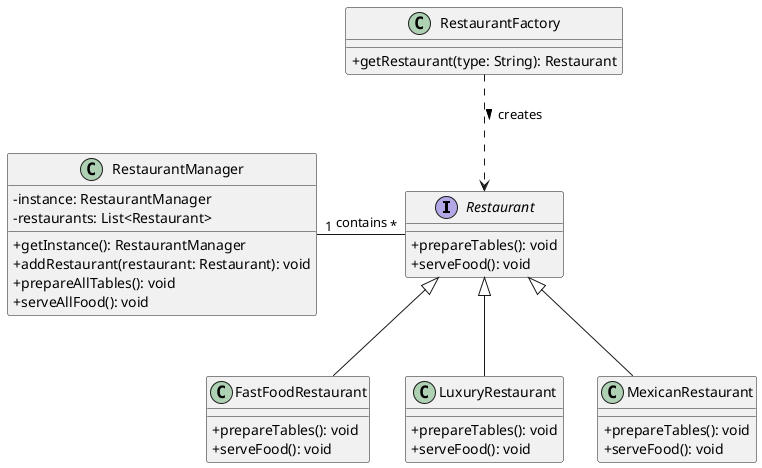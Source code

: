 @startuml
' Estilo de las clases
skinparam classAttributeIconSize 0

' Interfaz Restaurant
interface Restaurant {
    +prepareTables(): void
    +serveFood(): void
}

' Clases concretas que implementan la interfaz Restaurant
class FastFoodRestaurant {
    +prepareTables(): void
    +serveFood(): void
}

class LuxuryRestaurant {
    +prepareTables(): void
    +serveFood(): void
}

class MexicanRestaurant {
    +prepareTables(): void
    +serveFood(): void
}

' Clase Factory para crear instancias de restaurantes
class RestaurantFactory {
    +getRestaurant(type: String): Restaurant
}

' Clase Singleton para la gestión de restaurantes
class RestaurantManager {
    -instance: RestaurantManager
    -restaurants: List<Restaurant>
    +getInstance(): RestaurantManager
    +addRestaurant(restaurant: Restaurant): void
    +prepareAllTables(): void
    +serveAllFood(): void
}

' Relaciones de implementación
FastFoodRestaurant -up-|> Restaurant
LuxuryRestaurant -up-|> Restaurant
MexicanRestaurant -up-|> Restaurant

' Relaciones de uso
RestaurantManager "1" -right- "*" Restaurant : contains
RestaurantFactory ..> Restaurant : creates >

@enduml
